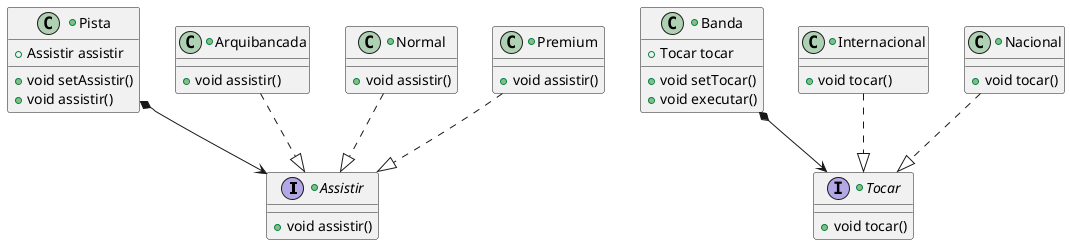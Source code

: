 @startuml modelo 

+interface Assistir{
    +void assistir()
}

+class Pista{
    +Assistir assistir
    +void setAssistir()
    +void assistir() 
}

+class Arquibancada{
    +void assistir()
}

+class Normal{
    +void assistir()
}

+class Premium{
    +void assistir()
}

+interface Tocar{
    +void tocar()
}

+class Banda{
    +Tocar tocar
    +void setTocar()
    +void executar()
}

+class Internacional{
    +void tocar()
}

+class Nacional{
    +void tocar()
}

Arquibancada..|>Assistir
Internacional..|>Tocar
Nacional..|>Tocar
Normal..|>Assistir
Premium..|>Assistir
Banda*-->Tocar
Pista*-->Assistir
@enduml
